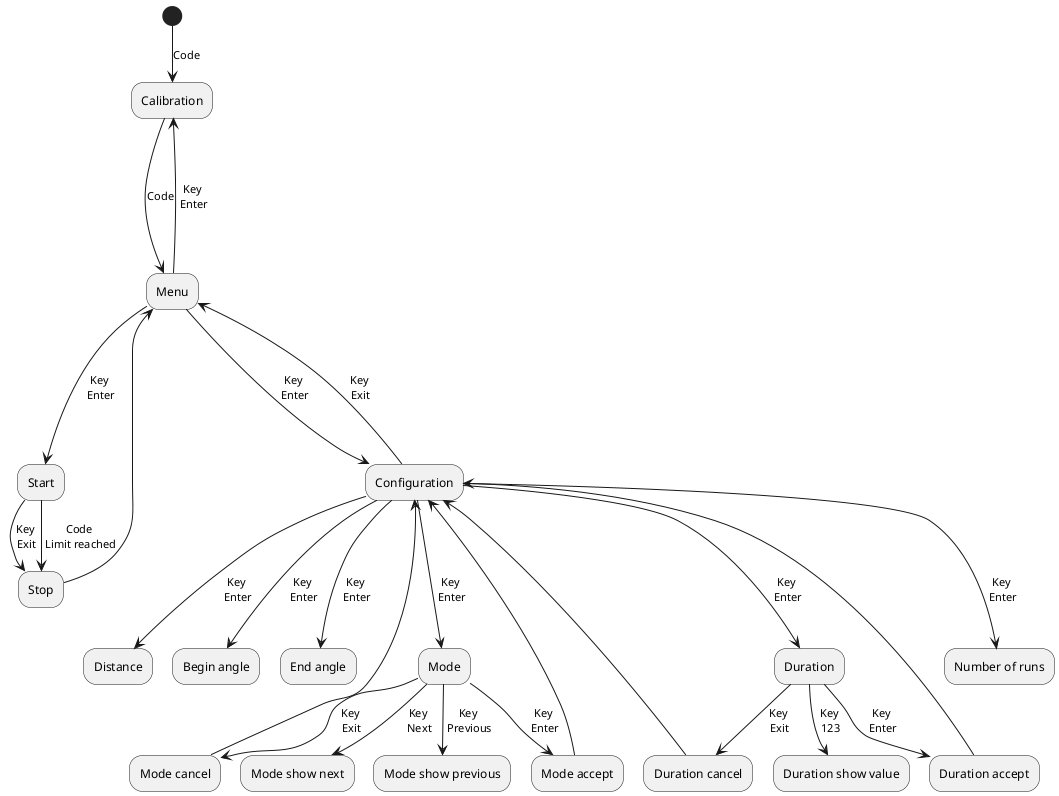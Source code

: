 @startuml Diagram

' 1 = Nothing --> NAV_NULL
' 2 = Previous --> NAV_DEC
' 3 = Nothing --> NAV_NULL
' 4 = Previous --> NAV_DEC
' 5 = Nothing --> NAV_NULL
' 6 = Next --> NAV_INC
' 7 = Nothing --> NAV_NULL
' 8 = Next --> NAV_INC
' 9 = Nothing --> NAV_NULL
' 0 = Nothing --> NAV_NULL
' START = Enter --> NAV_SEL
' STOP = Exit --> NAV_ESC

(*) --> [Code] "Calibration" 
"Calibration" ----> [Code] "Menu"

"Menu" ----> [Key\n Enter] "Calibration"
"Menu" ----> [Key\n Enter] "Configuration"
"Menu" ----> [Key\n Enter] "Start"

"Configuration" ---> [Key\n Exit] "Menu"
"Configuration" ---> [Key\n Enter] "Mode"
"Configuration" ---> [Key\n Enter] "Duration"
"Configuration" ---> [Key\n Enter] "Number of runs"
"Configuration" ---> [Key\n Enter] "Distance"
"Configuration" ---> [Key\n Enter] "Begin angle"
"Configuration" ---> [Key\n Enter] "End angle"

"Mode" --> [Key\n Next] "Mode show next"
"Mode" --> [Key\n Previous] "Mode show previous"
"Mode" --> [Key\n Enter] "Mode accept"
"Mode" --> [Key\n Exit] "Mode cancel"
"Mode accept" --> "Configuration"
"Mode cancel" --> "Configuration"

"Duration" --> [Key\n 123] "Duration show value"
"Duration" --> [Key\n Enter] "Duration accept"
"Duration" --> [Key\n Exit] "Duration cancel"
"Duration accept" --> "Configuration"
"Duration cancel" --> "Configuration"

"Start" --> [Code\n Limit reached] "Stop"
"Start" --> [Key\n Exit] "Stop"
"Stop" ----> "Menu"


@enduml